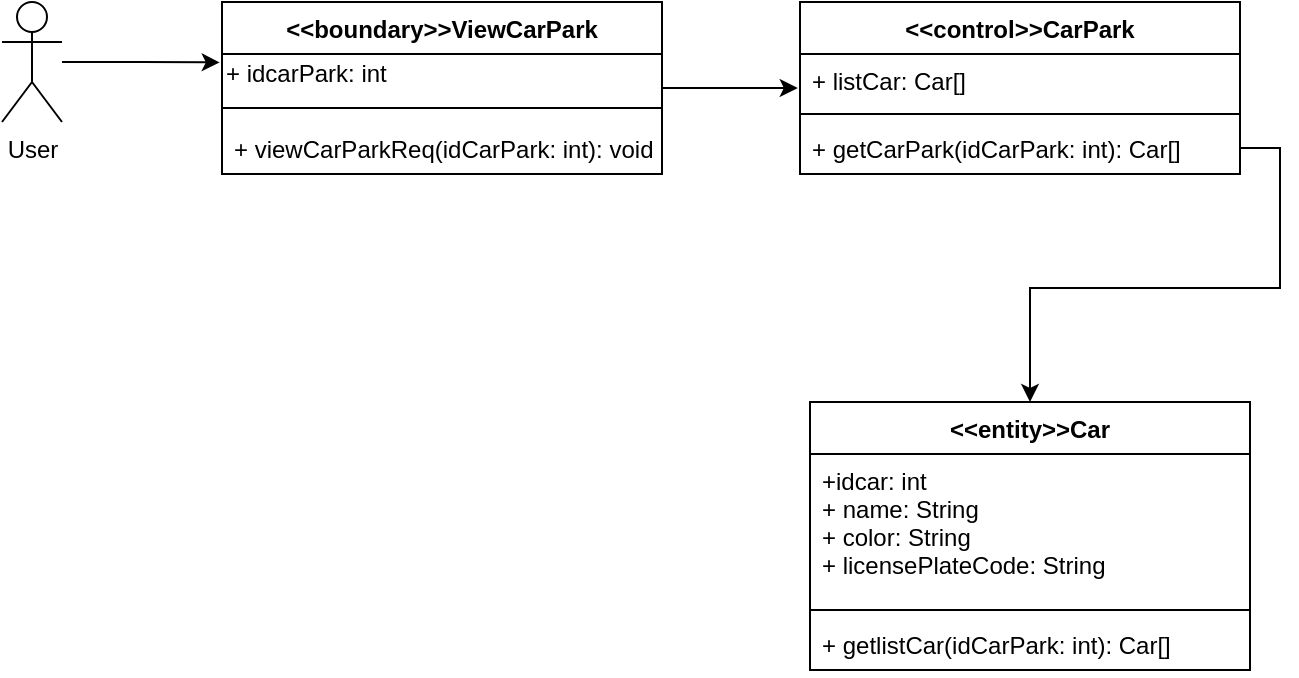<mxfile version="15.8.3" type="device"><diagram id="z8f1OwDgcShdC4Fp1fZe" name="Page-1"><mxGraphModel dx="1209" dy="642" grid="0" gridSize="10" guides="1" tooltips="1" connect="1" arrows="1" fold="1" page="1" pageScale="1" pageWidth="850" pageHeight="1100" math="0" shadow="0"><root><mxCell id="0"/><mxCell id="1" parent="0"/><mxCell id="Cuz35ws8uJRVnnSOaYx9-9" style="edgeStyle=orthogonalEdgeStyle;rounded=0;orthogonalLoop=1;jettySize=auto;html=1;entryX=-0.006;entryY=0.162;entryDx=0;entryDy=0;entryPerimeter=0;" edge="1" parent="1" source="Cuz35ws8uJRVnnSOaYx9-2"><mxGeometry relative="1" as="geometry"><mxPoint x="178.86" y="150.212" as="targetPoint"/></mxGeometry></mxCell><mxCell id="Cuz35ws8uJRVnnSOaYx9-2" value="User" style="shape=umlActor;verticalLabelPosition=bottom;verticalAlign=top;html=1;" vertex="1" parent="1"><mxGeometry x="70" y="120" width="30" height="60" as="geometry"/></mxCell><mxCell id="Cuz35ws8uJRVnnSOaYx9-28" style="edgeStyle=orthogonalEdgeStyle;rounded=0;orthogonalLoop=1;jettySize=auto;html=1;" edge="1" parent="1" source="Cuz35ws8uJRVnnSOaYx9-5"><mxGeometry relative="1" as="geometry"><mxPoint x="467.889" y="163" as="targetPoint"/></mxGeometry></mxCell><mxCell id="Cuz35ws8uJRVnnSOaYx9-5" value="&lt;&lt;boundary&gt;&gt;ViewCarPark" style="swimlane;fontStyle=1;align=center;verticalAlign=top;childLayout=stackLayout;horizontal=1;startSize=26;horizontalStack=0;resizeParent=1;resizeParentMax=0;resizeLast=0;collapsible=1;marginBottom=0;" vertex="1" parent="1"><mxGeometry x="180" y="120" width="220" height="86" as="geometry"/></mxCell><mxCell id="Cuz35ws8uJRVnnSOaYx9-27" value="+ idcarPark: int" style="text;html=1;align=left;verticalAlign=middle;resizable=0;points=[];autosize=1;strokeColor=none;fillColor=none;" vertex="1" parent="Cuz35ws8uJRVnnSOaYx9-5"><mxGeometry y="26" width="220" height="20" as="geometry"/></mxCell><mxCell id="Cuz35ws8uJRVnnSOaYx9-7" value="" style="line;strokeWidth=1;fillColor=none;align=left;verticalAlign=middle;spacingTop=-1;spacingLeft=3;spacingRight=3;rotatable=0;labelPosition=right;points=[];portConstraint=eastwest;" vertex="1" parent="Cuz35ws8uJRVnnSOaYx9-5"><mxGeometry y="46" width="220" height="14" as="geometry"/></mxCell><mxCell id="Cuz35ws8uJRVnnSOaYx9-8" value="+ viewCarParkReq(idCarPark: int): void" style="text;strokeColor=none;fillColor=none;align=left;verticalAlign=top;spacingLeft=4;spacingRight=4;overflow=hidden;rotatable=0;points=[[0,0.5],[1,0.5]];portConstraint=eastwest;" vertex="1" parent="Cuz35ws8uJRVnnSOaYx9-5"><mxGeometry y="60" width="220" height="26" as="geometry"/></mxCell><mxCell id="Cuz35ws8uJRVnnSOaYx9-15" value="&lt;&lt;control&gt;&gt;CarPark" style="swimlane;fontStyle=1;align=center;verticalAlign=top;childLayout=stackLayout;horizontal=1;startSize=26;horizontalStack=0;resizeParent=1;resizeParentMax=0;resizeLast=0;collapsible=1;marginBottom=0;" vertex="1" parent="1"><mxGeometry x="469" y="120" width="220" height="86" as="geometry"/></mxCell><mxCell id="Cuz35ws8uJRVnnSOaYx9-16" value="+ listCar: Car[]" style="text;strokeColor=none;fillColor=none;align=left;verticalAlign=top;spacingLeft=4;spacingRight=4;overflow=hidden;rotatable=0;points=[[0,0.5],[1,0.5]];portConstraint=eastwest;" vertex="1" parent="Cuz35ws8uJRVnnSOaYx9-15"><mxGeometry y="26" width="220" height="26" as="geometry"/></mxCell><mxCell id="Cuz35ws8uJRVnnSOaYx9-17" value="" style="line;strokeWidth=1;fillColor=none;align=left;verticalAlign=middle;spacingTop=-1;spacingLeft=3;spacingRight=3;rotatable=0;labelPosition=right;points=[];portConstraint=eastwest;" vertex="1" parent="Cuz35ws8uJRVnnSOaYx9-15"><mxGeometry y="52" width="220" height="8" as="geometry"/></mxCell><mxCell id="Cuz35ws8uJRVnnSOaYx9-18" value="+ getCarPark(idCarPark: int): Car[]" style="text;strokeColor=none;fillColor=none;align=left;verticalAlign=top;spacingLeft=4;spacingRight=4;overflow=hidden;rotatable=0;points=[[0,0.5],[1,0.5]];portConstraint=eastwest;" vertex="1" parent="Cuz35ws8uJRVnnSOaYx9-15"><mxGeometry y="60" width="220" height="26" as="geometry"/></mxCell><mxCell id="Cuz35ws8uJRVnnSOaYx9-22" value="&lt;&lt;entity&gt;&gt;Car" style="swimlane;fontStyle=1;align=center;verticalAlign=top;childLayout=stackLayout;horizontal=1;startSize=26;horizontalStack=0;resizeParent=1;resizeParentMax=0;resizeLast=0;collapsible=1;marginBottom=0;" vertex="1" parent="1"><mxGeometry x="474" y="320" width="220" height="134" as="geometry"/></mxCell><mxCell id="Cuz35ws8uJRVnnSOaYx9-23" value="+idcar: int&#10;+ name: String&#10;+ color: String&#10;+ licensePlateCode: String" style="text;strokeColor=none;fillColor=none;align=left;verticalAlign=top;spacingLeft=4;spacingRight=4;overflow=hidden;rotatable=0;points=[[0,0.5],[1,0.5]];portConstraint=eastwest;" vertex="1" parent="Cuz35ws8uJRVnnSOaYx9-22"><mxGeometry y="26" width="220" height="74" as="geometry"/></mxCell><mxCell id="Cuz35ws8uJRVnnSOaYx9-24" value="" style="line;strokeWidth=1;fillColor=none;align=left;verticalAlign=middle;spacingTop=-1;spacingLeft=3;spacingRight=3;rotatable=0;labelPosition=right;points=[];portConstraint=eastwest;" vertex="1" parent="Cuz35ws8uJRVnnSOaYx9-22"><mxGeometry y="100" width="220" height="8" as="geometry"/></mxCell><mxCell id="Cuz35ws8uJRVnnSOaYx9-25" value="+ getlistCar(idCarPark: int): Car[]" style="text;strokeColor=none;fillColor=none;align=left;verticalAlign=top;spacingLeft=4;spacingRight=4;overflow=hidden;rotatable=0;points=[[0,0.5],[1,0.5]];portConstraint=eastwest;" vertex="1" parent="Cuz35ws8uJRVnnSOaYx9-22"><mxGeometry y="108" width="220" height="26" as="geometry"/></mxCell><mxCell id="Cuz35ws8uJRVnnSOaYx9-29" style="edgeStyle=orthogonalEdgeStyle;rounded=0;orthogonalLoop=1;jettySize=auto;html=1;" edge="1" parent="1" source="Cuz35ws8uJRVnnSOaYx9-18" target="Cuz35ws8uJRVnnSOaYx9-22"><mxGeometry relative="1" as="geometry"/></mxCell></root></mxGraphModel></diagram></mxfile>